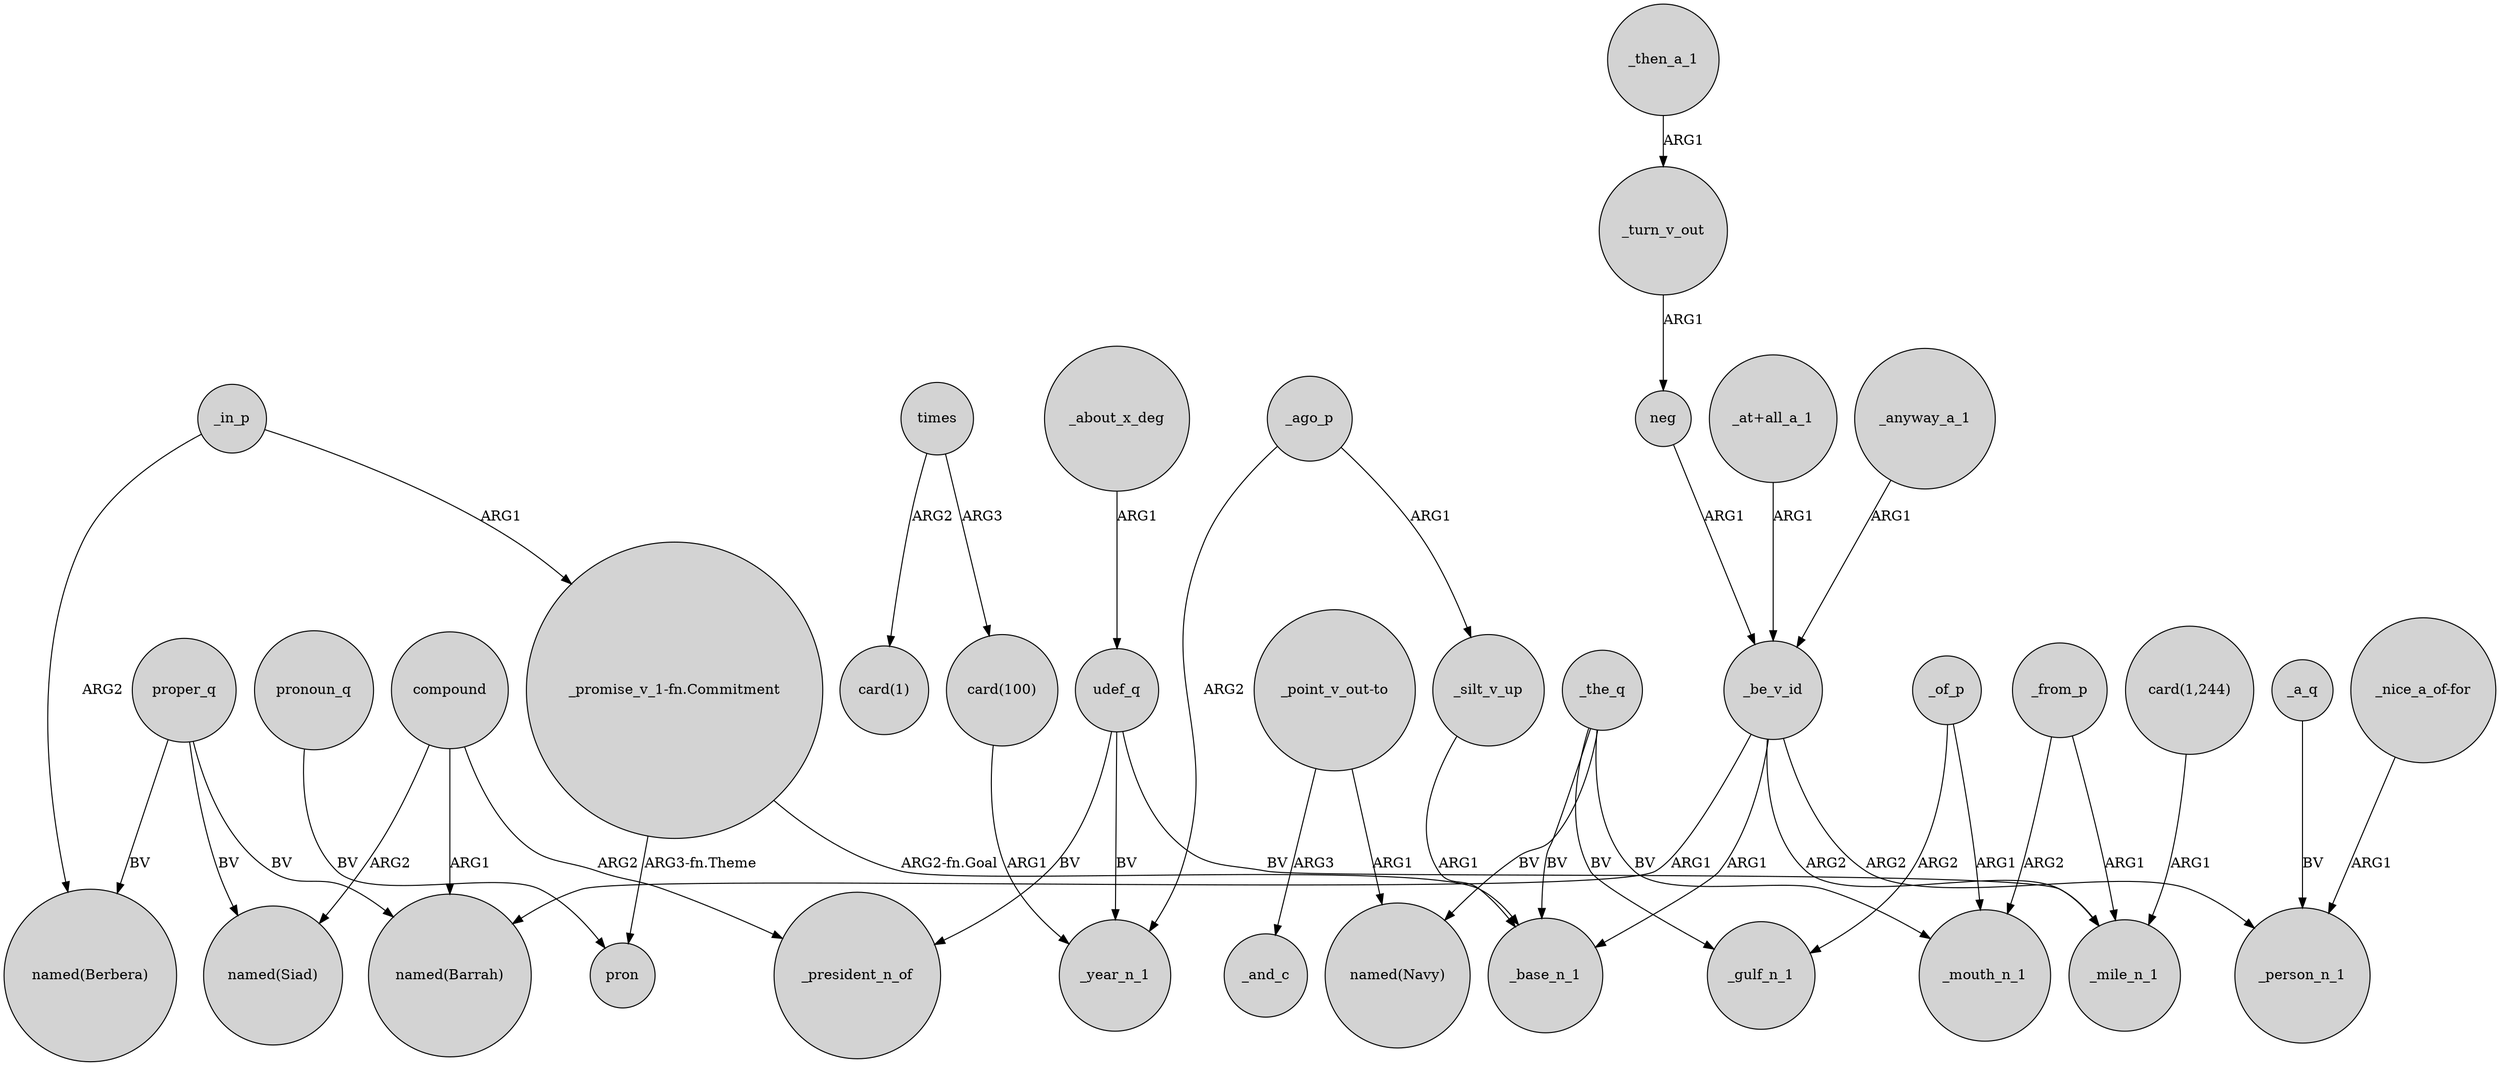 digraph {
	node [shape=circle style=filled]
	udef_q -> _mile_n_1 [label=BV]
	_then_a_1 -> _turn_v_out [label=ARG1]
	"_point_v_out-to" -> _and_c [label=ARG3]
	compound -> _president_n_of [label=ARG2]
	compound -> "named(Siad)" [label=ARG2]
	_be_v_id -> _base_n_1 [label=ARG1]
	"_point_v_out-to" -> "named(Navy)" [label=ARG1]
	_be_v_id -> _person_n_1 [label=ARG2]
	_in_p -> "_promise_v_1-fn.Commitment" [label=ARG1]
	_in_p -> "named(Berbera)" [label=ARG2]
	_ago_p -> _silt_v_up [label=ARG1]
	_a_q -> _person_n_1 [label=BV]
	times -> "card(100)" [label=ARG3]
	compound -> "named(Barrah)" [label=ARG1]
	_about_x_deg -> udef_q [label=ARG1]
	_the_q -> _gulf_n_1 [label=BV]
	_turn_v_out -> neg [label=ARG1]
	"card(1,244)" -> _mile_n_1 [label=ARG1]
	pronoun_q -> pron [label=BV]
	_ago_p -> _year_n_1 [label=ARG2]
	_the_q -> "named(Navy)" [label=BV]
	_of_p -> _mouth_n_1 [label=ARG1]
	proper_q -> "named(Siad)" [label=BV]
	proper_q -> "named(Berbera)" [label=BV]
	_be_v_id -> _mile_n_1 [label=ARG2]
	udef_q -> _president_n_of [label=BV]
	_be_v_id -> "named(Barrah)" [label=ARG1]
	times -> "card(1)" [label=ARG2]
	_from_p -> _mile_n_1 [label=ARG1]
	"_at+all_a_1" -> _be_v_id [label=ARG1]
	_the_q -> _base_n_1 [label=BV]
	"card(100)" -> _year_n_1 [label=ARG1]
	neg -> _be_v_id [label=ARG1]
	udef_q -> _year_n_1 [label=BV]
	_silt_v_up -> _base_n_1 [label=ARG1]
	_anyway_a_1 -> _be_v_id [label=ARG1]
	"_promise_v_1-fn.Commitment" -> pron [label="ARG3-fn.Theme"]
	_the_q -> _mouth_n_1 [label=BV]
	_from_p -> _mouth_n_1 [label=ARG2]
	"_promise_v_1-fn.Commitment" -> _base_n_1 [label="ARG2-fn.Goal"]
	proper_q -> "named(Barrah)" [label=BV]
	"_nice_a_of-for" -> _person_n_1 [label=ARG1]
	_of_p -> _gulf_n_1 [label=ARG2]
}

